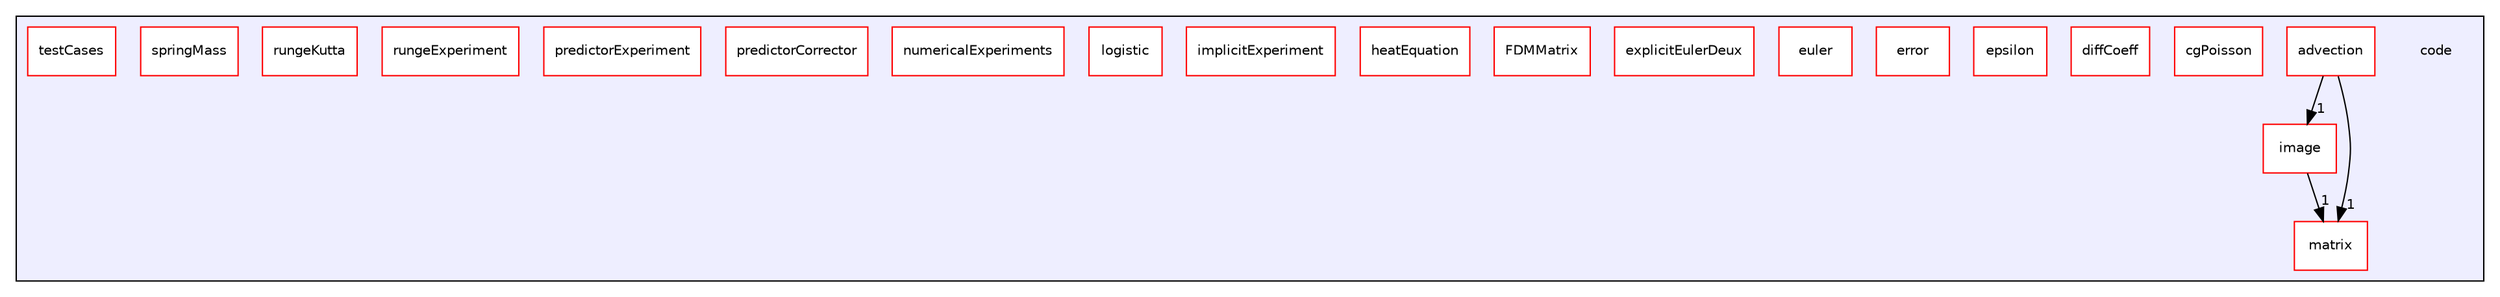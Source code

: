 digraph "code" {
  compound=true
  node [ fontsize="10", fontname="Helvetica"];
  edge [ labelfontsize="10", labelfontname="Helvetica"];
  subgraph clusterdir_050edd66366d13764f98250ef6db77f6 {
    graph [ bgcolor="#eeeeff", pencolor="black", label="" URL="dir_050edd66366d13764f98250ef6db77f6.html"];
    dir_050edd66366d13764f98250ef6db77f6 [shape=plaintext label="code"];
    dir_8bfd98f5c9c41d5d8227f4a333312a4a [shape=box label="advection" color="red" fillcolor="white" style="filled" URL="dir_8bfd98f5c9c41d5d8227f4a333312a4a.html"];
    dir_5cecb22444d26a4d44419ca1b2c0f2f5 [shape=box label="cgPoisson" color="red" fillcolor="white" style="filled" URL="dir_5cecb22444d26a4d44419ca1b2c0f2f5.html"];
    dir_6cdcb91a59bfe975bc50c8974bdced30 [shape=box label="diffCoeff" color="red" fillcolor="white" style="filled" URL="dir_6cdcb91a59bfe975bc50c8974bdced30.html"];
    dir_9d247c8ab4564ca29379f75a3deca5ef [shape=box label="epsilon" color="red" fillcolor="white" style="filled" URL="dir_9d247c8ab4564ca29379f75a3deca5ef.html"];
    dir_2209eac7ecc8a514a37290408d540b7b [shape=box label="error" color="red" fillcolor="white" style="filled" URL="dir_2209eac7ecc8a514a37290408d540b7b.html"];
    dir_02b9a6e4994eab4de9e3a47942b85eb9 [shape=box label="euler" color="red" fillcolor="white" style="filled" URL="dir_02b9a6e4994eab4de9e3a47942b85eb9.html"];
    dir_aa6045d1ac100e7010fa3f9a9eeba050 [shape=box label="explicitEulerDeux" color="red" fillcolor="white" style="filled" URL="dir_aa6045d1ac100e7010fa3f9a9eeba050.html"];
    dir_a7f1f8dccf39e19aa9ef72585fb5cb7c [shape=box label="FDMMatrix" color="red" fillcolor="white" style="filled" URL="dir_a7f1f8dccf39e19aa9ef72585fb5cb7c.html"];
    dir_f9daa077c0ad09464b1cdb83b44e7a42 [shape=box label="heatEquation" color="red" fillcolor="white" style="filled" URL="dir_f9daa077c0ad09464b1cdb83b44e7a42.html"];
    dir_cc740b9b0c6dc91b723fcd6d0bf4df80 [shape=box label="image" color="red" fillcolor="white" style="filled" URL="dir_cc740b9b0c6dc91b723fcd6d0bf4df80.html"];
    dir_233bf35a6f7e9357e0aacb74ffbda447 [shape=box label="implicitExperiment" color="red" fillcolor="white" style="filled" URL="dir_233bf35a6f7e9357e0aacb74ffbda447.html"];
    dir_d665b49bfc9060f5de6df8752b9fa11c [shape=box label="logistic" color="red" fillcolor="white" style="filled" URL="dir_d665b49bfc9060f5de6df8752b9fa11c.html"];
    dir_da090391cf0fbcf770011b51df795fc9 [shape=box label="matrix" color="red" fillcolor="white" style="filled" URL="dir_da090391cf0fbcf770011b51df795fc9.html"];
    dir_4602c0f4bf361f434cc51843f4ff12fb [shape=box label="numericalExperiments" color="red" fillcolor="white" style="filled" URL="dir_4602c0f4bf361f434cc51843f4ff12fb.html"];
    dir_b73ba9e06b44a2a390cea51d9e5bbee5 [shape=box label="predictorCorrector" color="red" fillcolor="white" style="filled" URL="dir_b73ba9e06b44a2a390cea51d9e5bbee5.html"];
    dir_ab16bc1482f8d1dfbdb4d4086b16a6c3 [shape=box label="predictorExperiment" color="red" fillcolor="white" style="filled" URL="dir_ab16bc1482f8d1dfbdb4d4086b16a6c3.html"];
    dir_9fd8255fd21b8b5030246a13fd562769 [shape=box label="rungeExperiment" color="red" fillcolor="white" style="filled" URL="dir_9fd8255fd21b8b5030246a13fd562769.html"];
    dir_bbb0f7be7aeec318d4a26695e82b5615 [shape=box label="rungeKutta" color="red" fillcolor="white" style="filled" URL="dir_bbb0f7be7aeec318d4a26695e82b5615.html"];
    dir_6ef61ca4f2c6bcd9f8d4ff1876e28a37 [shape=box label="springMass" color="red" fillcolor="white" style="filled" URL="dir_6ef61ca4f2c6bcd9f8d4ff1876e28a37.html"];
    dir_1d9830a2f0dcb4d055e15109f88476a5 [shape=box label="testCases" color="red" fillcolor="white" style="filled" URL="dir_1d9830a2f0dcb4d055e15109f88476a5.html"];
  }
  dir_cc740b9b0c6dc91b723fcd6d0bf4df80->dir_da090391cf0fbcf770011b51df795fc9 [headlabel="1", labeldistance=1.5 headhref="dir_000044_000049.html"];
  dir_8bfd98f5c9c41d5d8227f4a333312a4a->dir_da090391cf0fbcf770011b51df795fc9 [headlabel="1", labeldistance=1.5 headhref="dir_000004_000049.html"];
  dir_8bfd98f5c9c41d5d8227f4a333312a4a->dir_cc740b9b0c6dc91b723fcd6d0bf4df80 [headlabel="1", labeldistance=1.5 headhref="dir_000004_000044.html"];
}
